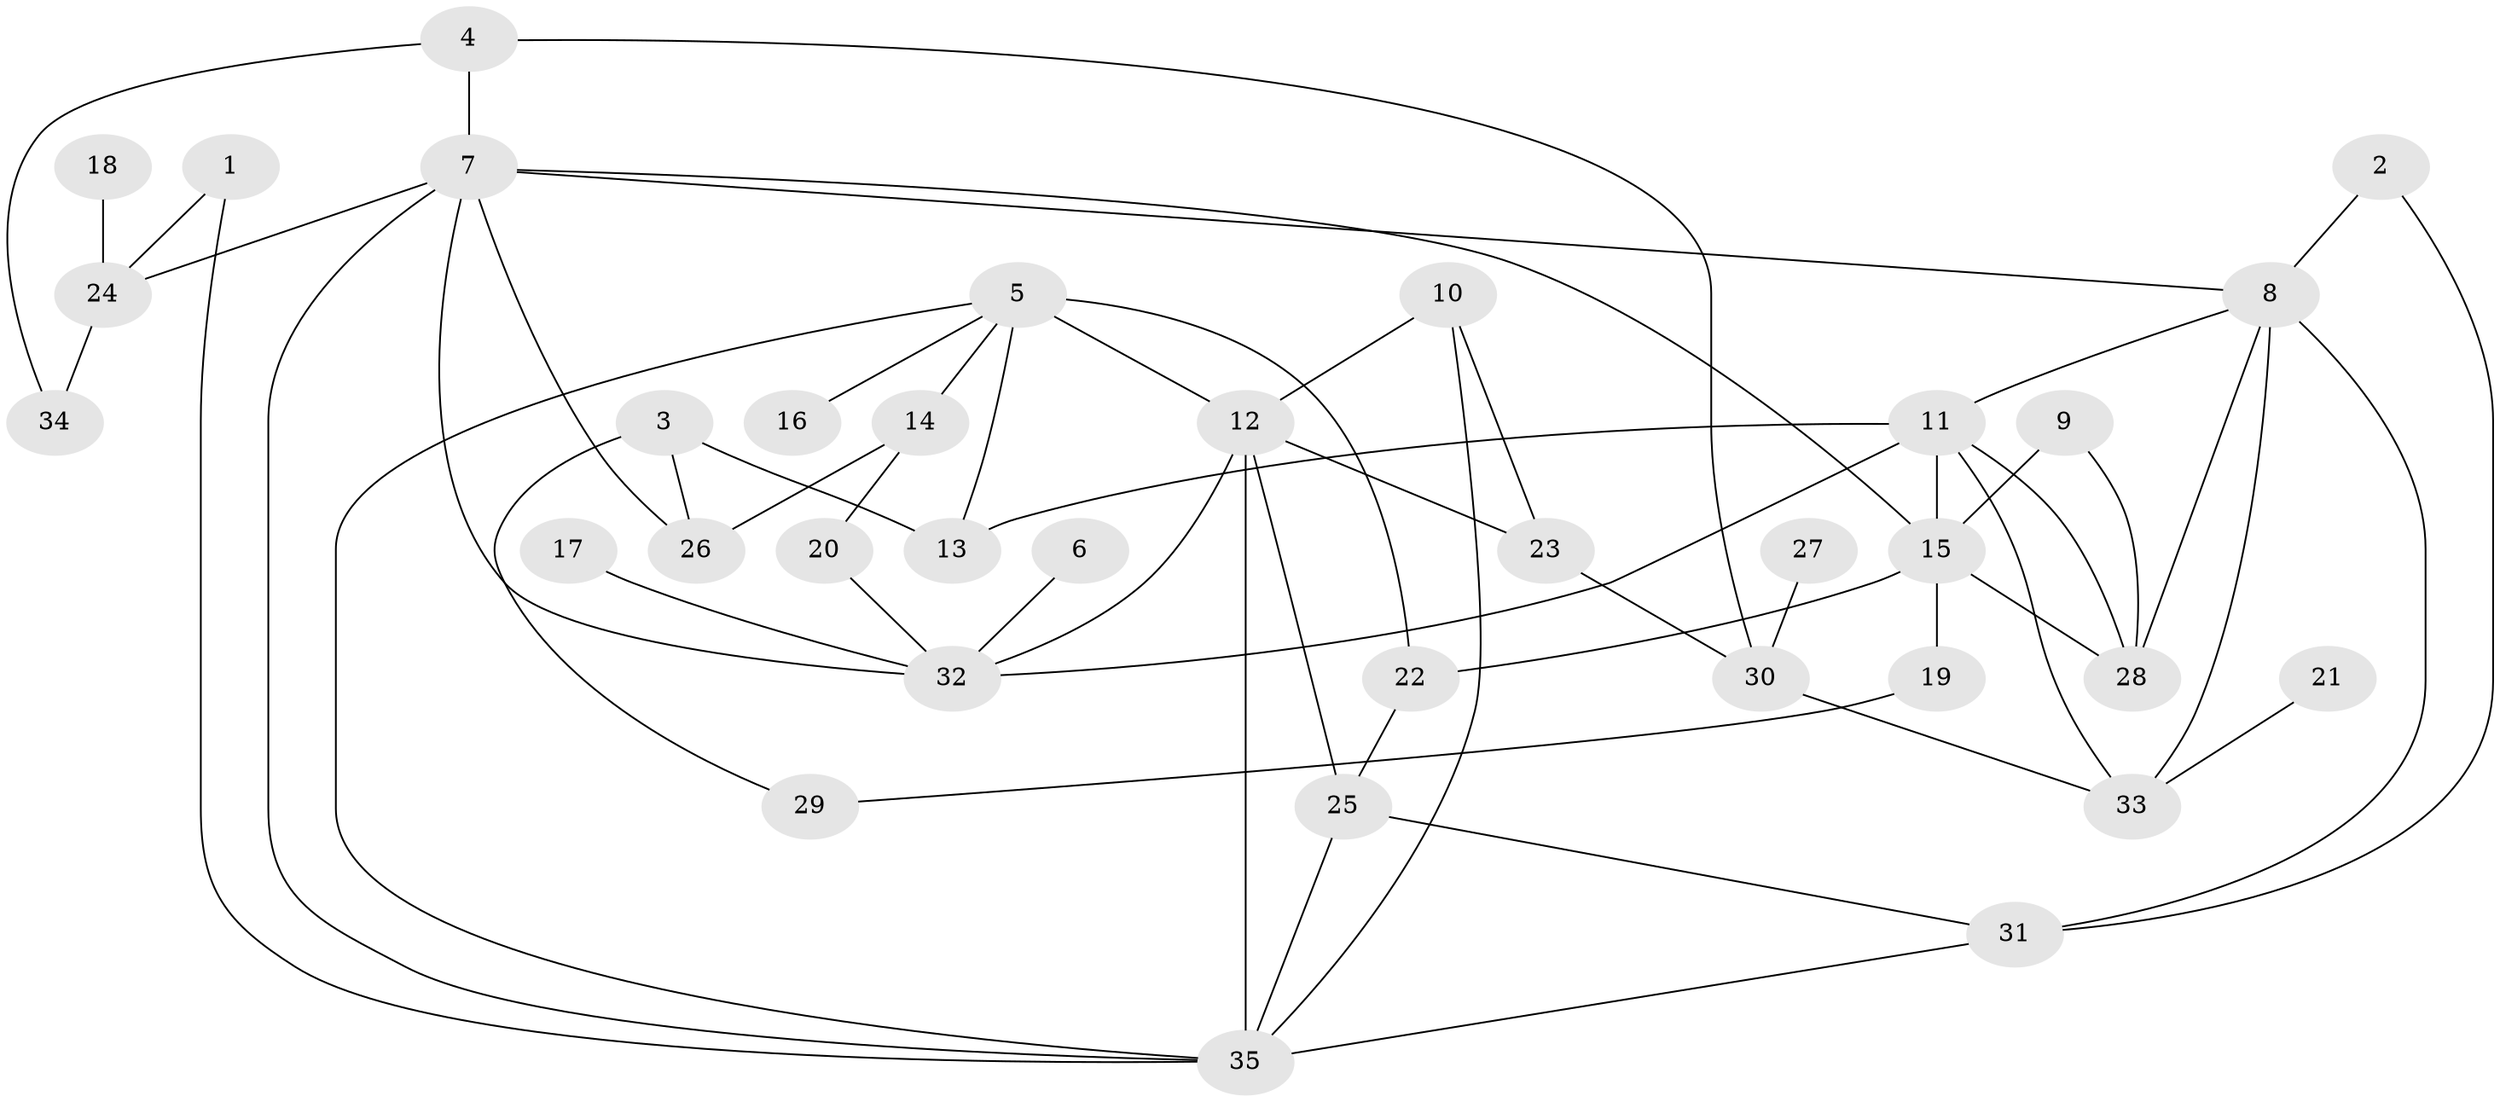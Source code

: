 // original degree distribution, {7: 0.028985507246376812, 5: 0.07246376811594203, 6: 0.043478260869565216, 2: 0.34782608695652173, 4: 0.11594202898550725, 3: 0.2318840579710145, 1: 0.15942028985507245}
// Generated by graph-tools (version 1.1) at 2025/36/03/04/25 23:36:12]
// undirected, 35 vertices, 59 edges
graph export_dot {
  node [color=gray90,style=filled];
  1;
  2;
  3;
  4;
  5;
  6;
  7;
  8;
  9;
  10;
  11;
  12;
  13;
  14;
  15;
  16;
  17;
  18;
  19;
  20;
  21;
  22;
  23;
  24;
  25;
  26;
  27;
  28;
  29;
  30;
  31;
  32;
  33;
  34;
  35;
  1 -- 24 [weight=1.0];
  1 -- 35 [weight=1.0];
  2 -- 8 [weight=1.0];
  2 -- 31 [weight=1.0];
  3 -- 13 [weight=1.0];
  3 -- 26 [weight=1.0];
  3 -- 29 [weight=1.0];
  4 -- 7 [weight=1.0];
  4 -- 30 [weight=1.0];
  4 -- 34 [weight=1.0];
  5 -- 12 [weight=2.0];
  5 -- 13 [weight=1.0];
  5 -- 14 [weight=1.0];
  5 -- 16 [weight=1.0];
  5 -- 22 [weight=1.0];
  5 -- 35 [weight=1.0];
  6 -- 32 [weight=1.0];
  7 -- 8 [weight=1.0];
  7 -- 15 [weight=1.0];
  7 -- 24 [weight=1.0];
  7 -- 26 [weight=1.0];
  7 -- 32 [weight=1.0];
  7 -- 35 [weight=1.0];
  8 -- 11 [weight=1.0];
  8 -- 28 [weight=1.0];
  8 -- 31 [weight=1.0];
  8 -- 33 [weight=1.0];
  9 -- 15 [weight=2.0];
  9 -- 28 [weight=1.0];
  10 -- 12 [weight=1.0];
  10 -- 23 [weight=1.0];
  10 -- 35 [weight=1.0];
  11 -- 13 [weight=1.0];
  11 -- 15 [weight=1.0];
  11 -- 28 [weight=1.0];
  11 -- 32 [weight=1.0];
  11 -- 33 [weight=1.0];
  12 -- 23 [weight=1.0];
  12 -- 25 [weight=1.0];
  12 -- 32 [weight=1.0];
  12 -- 35 [weight=2.0];
  14 -- 20 [weight=1.0];
  14 -- 26 [weight=1.0];
  15 -- 19 [weight=2.0];
  15 -- 22 [weight=1.0];
  15 -- 28 [weight=1.0];
  17 -- 32 [weight=1.0];
  18 -- 24 [weight=1.0];
  19 -- 29 [weight=1.0];
  20 -- 32 [weight=1.0];
  21 -- 33 [weight=1.0];
  22 -- 25 [weight=1.0];
  23 -- 30 [weight=1.0];
  24 -- 34 [weight=1.0];
  25 -- 31 [weight=1.0];
  25 -- 35 [weight=2.0];
  27 -- 30 [weight=1.0];
  30 -- 33 [weight=1.0];
  31 -- 35 [weight=1.0];
}
